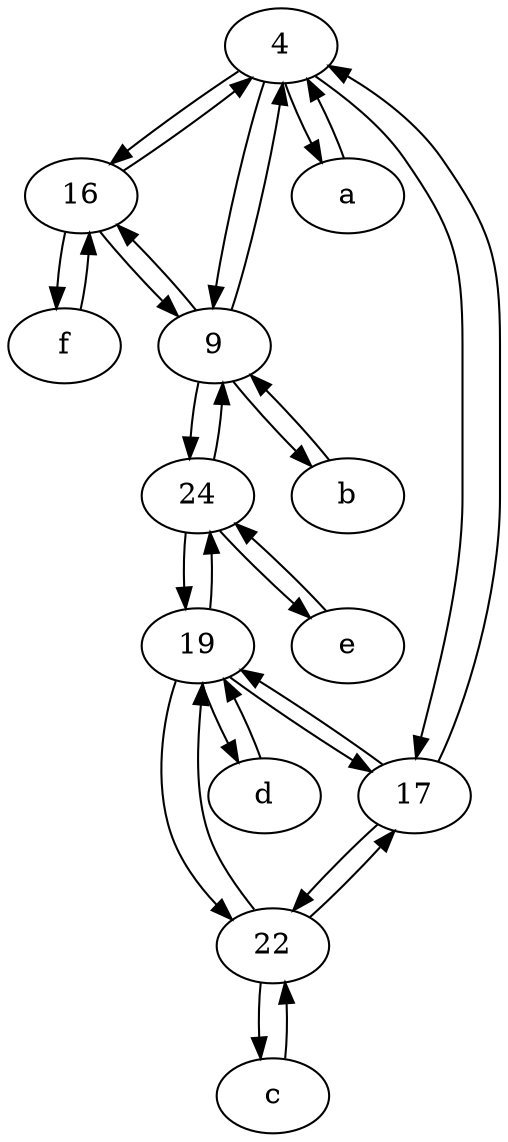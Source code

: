 digraph  {
	4;
	16;
	17;
	19;
	b [pos="50,20!"];
	e [pos="30,50!"];
	f [pos="15,45!"];
	22;
	d [pos="20,30!"];
	a [pos="40,10!"];
	24;
	c [pos="20,10!"];
	9;
	4 -> 16;
	17 -> 19;
	9 -> b;
	d -> 19;
	24 -> 9;
	b -> 9;
	19 -> 22;
	e -> 24;
	a -> 4;
	16 -> f;
	17 -> 22;
	22 -> 19;
	9 -> 16;
	22 -> c;
	16 -> 4;
	24 -> 19;
	19 -> 17;
	17 -> 4;
	19 -> 24;
	16 -> 9;
	4 -> 9;
	22 -> 17;
	9 -> 24;
	4 -> a;
	9 -> 4;
	4 -> 17;
	f -> 16;
	19 -> d;
	24 -> e;
	c -> 22;

	}